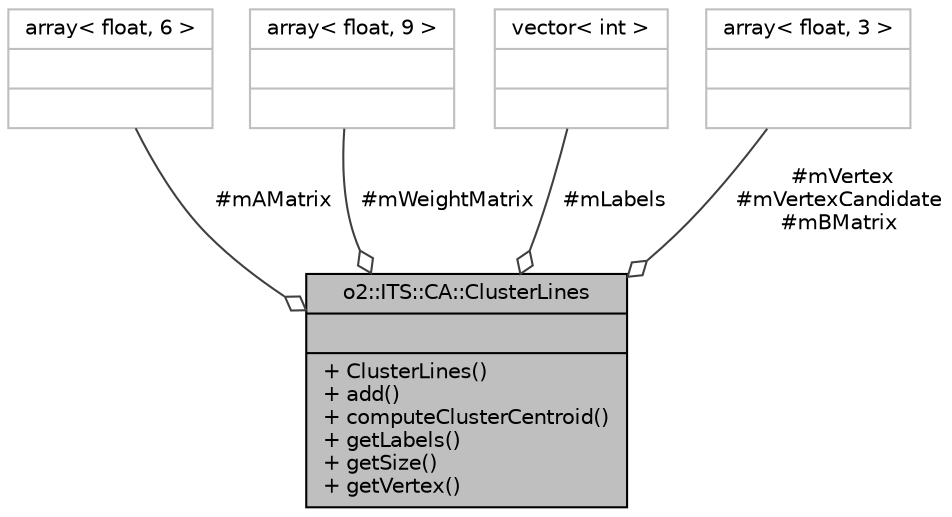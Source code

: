 digraph "o2::ITS::CA::ClusterLines"
{
 // INTERACTIVE_SVG=YES
  bgcolor="transparent";
  edge [fontname="Helvetica",fontsize="10",labelfontname="Helvetica",labelfontsize="10"];
  node [fontname="Helvetica",fontsize="10",shape=record];
  Node1 [label="{o2::ITS::CA::ClusterLines\n||+ ClusterLines()\l+ add()\l+ computeClusterCentroid()\l+ getLabels()\l+ getSize()\l+ getVertex()\l}",height=0.2,width=0.4,color="black", fillcolor="grey75", style="filled" fontcolor="black"];
  Node2 -> Node1 [color="grey25",fontsize="10",style="solid",label=" #mAMatrix" ,arrowhead="odiamond",fontname="Helvetica"];
  Node2 [label="{array\< float, 6 \>\n||}",height=0.2,width=0.4,color="grey75"];
  Node3 -> Node1 [color="grey25",fontsize="10",style="solid",label=" #mWeightMatrix" ,arrowhead="odiamond",fontname="Helvetica"];
  Node3 [label="{array\< float, 9 \>\n||}",height=0.2,width=0.4,color="grey75"];
  Node4 -> Node1 [color="grey25",fontsize="10",style="solid",label=" #mLabels" ,arrowhead="odiamond",fontname="Helvetica"];
  Node4 [label="{vector\< int \>\n||}",height=0.2,width=0.4,color="grey75"];
  Node5 -> Node1 [color="grey25",fontsize="10",style="solid",label=" #mVertex\n#mVertexCandidate\n#mBMatrix" ,arrowhead="odiamond",fontname="Helvetica"];
  Node5 [label="{array\< float, 3 \>\n||}",height=0.2,width=0.4,color="grey75"];
}
